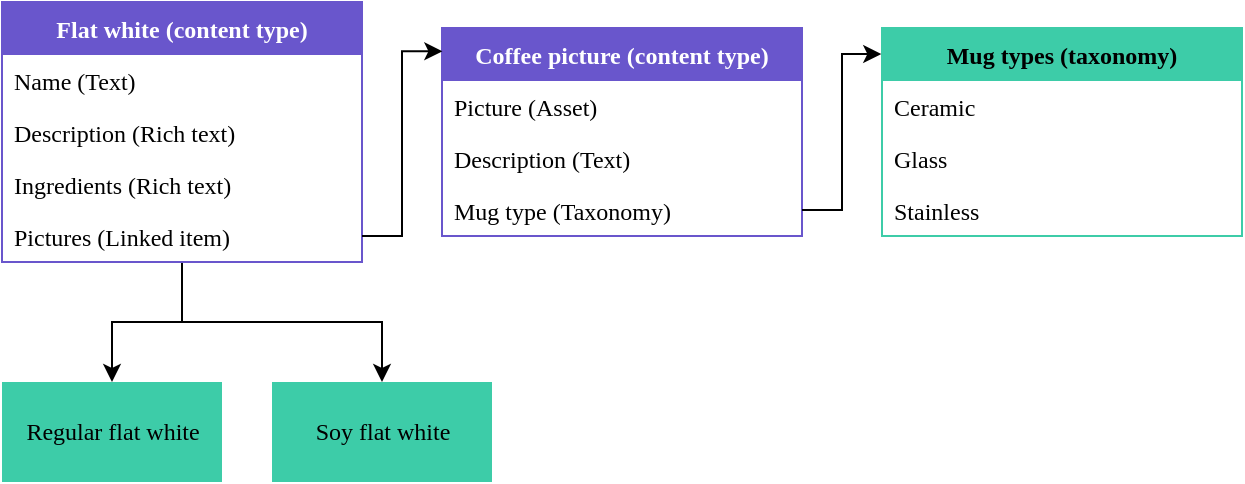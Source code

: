 <mxfile version="21.5.2" type="github">
  <diagram id="_sXCi1z4cA1q9kwr4DkR" name="Page-1">
    <mxGraphModel dx="1434" dy="771" grid="1" gridSize="10" guides="1" tooltips="1" connect="1" arrows="1" fold="0" page="1" pageScale="1" pageWidth="850" pageHeight="1100" math="0" shadow="0">
      <root>
        <mxCell id="0" />
        <mxCell id="1" parent="0" />
        <mxCell id="ZBleFuAd3CNE3qXkMN6L-1" style="edgeStyle=orthogonalEdgeStyle;rounded=0;orthogonalLoop=1;jettySize=auto;html=1;entryX=0.5;entryY=0;entryDx=0;entryDy=0;fontFamily=Work Sans;fontSource=https%3A%2F%2Ffonts.googleapis.com%2Fcss%3Ffamily%3DWork%2BSans;" parent="1" source="ZBleFuAd3CNE3qXkMN6L-3" target="ZBleFuAd3CNE3qXkMN6L-16" edge="1">
          <mxGeometry relative="1" as="geometry" />
        </mxCell>
        <mxCell id="ZBleFuAd3CNE3qXkMN6L-2" style="edgeStyle=orthogonalEdgeStyle;rounded=0;orthogonalLoop=1;jettySize=auto;html=1;entryX=0.5;entryY=0;entryDx=0;entryDy=0;fontFamily=Work Sans;fontSource=https%3A%2F%2Ffonts.googleapis.com%2Fcss%3Ffamily%3DWork%2BSans;" parent="1" source="ZBleFuAd3CNE3qXkMN6L-3" target="ZBleFuAd3CNE3qXkMN6L-17" edge="1">
          <mxGeometry relative="1" as="geometry" />
        </mxCell>
        <mxCell id="ZBleFuAd3CNE3qXkMN6L-3" value="Flat white (content type)" style="swimlane;fontStyle=1;childLayout=stackLayout;horizontal=1;startSize=26;fillColor=#6956CC;horizontalStack=0;resizeParent=1;resizeParentMax=0;resizeLast=0;collapsible=1;marginBottom=0;strokeColor=#6956CC;fontFamily=Work Sans;fontSource=https%3A%2F%2Ffonts.googleapis.com%2Fcss%3Ffamily%3DWork%2BSans;fontColor=#FFFFFF;" parent="1" vertex="1">
          <mxGeometry x="10" y="10" width="180" height="130" as="geometry" />
        </mxCell>
        <mxCell id="ZBleFuAd3CNE3qXkMN6L-4" value="Name (Text)" style="text;strokeColor=none;fillColor=none;align=left;verticalAlign=top;spacingLeft=4;spacingRight=4;overflow=hidden;rotatable=0;points=[[0,0.5],[1,0.5]];portConstraint=eastwest;fontFamily=Work Sans;fontSource=https%3A%2F%2Ffonts.googleapis.com%2Fcss%3Ffamily%3DWork%2BSans;" parent="ZBleFuAd3CNE3qXkMN6L-3" vertex="1">
          <mxGeometry y="26" width="180" height="26" as="geometry" />
        </mxCell>
        <mxCell id="ZBleFuAd3CNE3qXkMN6L-5" value="Description (Rich text)" style="text;strokeColor=none;fillColor=none;align=left;verticalAlign=top;spacingLeft=4;spacingRight=4;overflow=hidden;rotatable=0;points=[[0,0.5],[1,0.5]];portConstraint=eastwest;fontFamily=Work Sans;fontSource=https%3A%2F%2Ffonts.googleapis.com%2Fcss%3Ffamily%3DWork%2BSans;" parent="ZBleFuAd3CNE3qXkMN6L-3" vertex="1">
          <mxGeometry y="52" width="180" height="26" as="geometry" />
        </mxCell>
        <mxCell id="ZBleFuAd3CNE3qXkMN6L-6" value="Ingredients (Rich text)" style="text;strokeColor=none;fillColor=none;align=left;verticalAlign=top;spacingLeft=4;spacingRight=4;overflow=hidden;rotatable=0;points=[[0,0.5],[1,0.5]];portConstraint=eastwest;fontFamily=Work Sans;fontSource=https%3A%2F%2Ffonts.googleapis.com%2Fcss%3Ffamily%3DWork%2BSans;" parent="ZBleFuAd3CNE3qXkMN6L-3" vertex="1">
          <mxGeometry y="78" width="180" height="26" as="geometry" />
        </mxCell>
        <mxCell id="ZBleFuAd3CNE3qXkMN6L-7" value="Pictures (Linked item)" style="text;strokeColor=none;fillColor=none;align=left;verticalAlign=top;spacingLeft=4;spacingRight=4;overflow=hidden;rotatable=0;points=[[0,0.5],[1,0.5]];portConstraint=eastwest;fontFamily=Work Sans;fontSource=https%3A%2F%2Ffonts.googleapis.com%2Fcss%3Ffamily%3DWork%2BSans;" parent="ZBleFuAd3CNE3qXkMN6L-3" vertex="1">
          <mxGeometry y="104" width="180" height="26" as="geometry" />
        </mxCell>
        <mxCell id="ZBleFuAd3CNE3qXkMN6L-8" value="Coffee picture (content type)" style="swimlane;fontStyle=1;childLayout=stackLayout;horizontal=1;startSize=26;fillColor=#6956CC;horizontalStack=0;resizeParent=1;resizeParentMax=0;resizeLast=0;collapsible=1;marginBottom=0;strokeColor=#6956CC;fontFamily=Work Sans;fontSource=https%3A%2F%2Ffonts.googleapis.com%2Fcss%3Ffamily%3DWork%2BSans;fontColor=#FFFFFF;" parent="1" vertex="1">
          <mxGeometry x="230" y="23" width="180" height="104" as="geometry" />
        </mxCell>
        <mxCell id="ZBleFuAd3CNE3qXkMN6L-9" value="Picture (Asset)" style="text;strokeColor=none;fillColor=none;align=left;verticalAlign=top;spacingLeft=4;spacingRight=4;overflow=hidden;rotatable=0;points=[[0,0.5],[1,0.5]];portConstraint=eastwest;fontFamily=Work Sans;fontSource=https%3A%2F%2Ffonts.googleapis.com%2Fcss%3Ffamily%3DWork%2BSans;" parent="ZBleFuAd3CNE3qXkMN6L-8" vertex="1">
          <mxGeometry y="26" width="180" height="26" as="geometry" />
        </mxCell>
        <mxCell id="ZBleFuAd3CNE3qXkMN6L-10" value="Description (Text)" style="text;strokeColor=none;fillColor=none;align=left;verticalAlign=top;spacingLeft=4;spacingRight=4;overflow=hidden;rotatable=0;points=[[0,0.5],[1,0.5]];portConstraint=eastwest;fontFamily=Work Sans;fontSource=https%3A%2F%2Ffonts.googleapis.com%2Fcss%3Ffamily%3DWork%2BSans;" parent="ZBleFuAd3CNE3qXkMN6L-8" vertex="1">
          <mxGeometry y="52" width="180" height="26" as="geometry" />
        </mxCell>
        <mxCell id="ZBleFuAd3CNE3qXkMN6L-11" value="Mug type (Taxonomy)" style="text;strokeColor=none;fillColor=none;align=left;verticalAlign=top;spacingLeft=4;spacingRight=4;overflow=hidden;rotatable=0;points=[[0,0.5],[1,0.5]];portConstraint=eastwest;fontFamily=Work Sans;fontSource=https%3A%2F%2Ffonts.googleapis.com%2Fcss%3Ffamily%3DWork%2BSans;" parent="ZBleFuAd3CNE3qXkMN6L-8" vertex="1">
          <mxGeometry y="78" width="180" height="26" as="geometry" />
        </mxCell>
        <mxCell id="ZBleFuAd3CNE3qXkMN6L-12" value="Mug types (taxonomy)" style="swimlane;fontStyle=1;childLayout=stackLayout;horizontal=1;startSize=26;fillColor=#3dcca8;horizontalStack=0;resizeParent=1;resizeParentMax=0;resizeLast=0;collapsible=1;marginBottom=0;strokeColor=#3DCCA8;swimlaneLine=1;fontFamily=Work Sans;fontSource=https%3A%2F%2Ffonts.googleapis.com%2Fcss%3Ffamily%3DWork%2BSans;fontColor=#000000;" parent="1" vertex="1">
          <mxGeometry x="450" y="23" width="180" height="104" as="geometry" />
        </mxCell>
        <mxCell id="ZBleFuAd3CNE3qXkMN6L-13" value="Ceramic" style="text;strokeColor=none;fillColor=none;align=left;verticalAlign=top;spacingLeft=4;spacingRight=4;overflow=hidden;rotatable=0;points=[[0,0.5],[1,0.5]];portConstraint=eastwest;fontFamily=Work Sans;fontSource=https%3A%2F%2Ffonts.googleapis.com%2Fcss%3Ffamily%3DWork%2BSans;" parent="ZBleFuAd3CNE3qXkMN6L-12" vertex="1">
          <mxGeometry y="26" width="180" height="26" as="geometry" />
        </mxCell>
        <mxCell id="ZBleFuAd3CNE3qXkMN6L-14" value="Glass" style="text;strokeColor=none;fillColor=none;align=left;verticalAlign=top;spacingLeft=4;spacingRight=4;overflow=hidden;rotatable=0;points=[[0,0.5],[1,0.5]];portConstraint=eastwest;fontFamily=Work Sans;fontSource=https%3A%2F%2Ffonts.googleapis.com%2Fcss%3Ffamily%3DWork%2BSans;" parent="ZBleFuAd3CNE3qXkMN6L-12" vertex="1">
          <mxGeometry y="52" width="180" height="26" as="geometry" />
        </mxCell>
        <mxCell id="ZBleFuAd3CNE3qXkMN6L-15" value="Stainless" style="text;strokeColor=none;fillColor=none;align=left;verticalAlign=top;spacingLeft=4;spacingRight=4;overflow=hidden;rotatable=0;points=[[0,0.5],[1,0.5]];portConstraint=eastwest;fontFamily=Work Sans;fontSource=https%3A%2F%2Ffonts.googleapis.com%2Fcss%3Ffamily%3DWork%2BSans;" parent="ZBleFuAd3CNE3qXkMN6L-12" vertex="1">
          <mxGeometry y="78" width="180" height="26" as="geometry" />
        </mxCell>
        <mxCell id="ZBleFuAd3CNE3qXkMN6L-16" value="Regular flat white" style="html=1;fillColor=#3DCCA8;strokeColor=none;fontFamily=Work Sans;fontSource=https%3A%2F%2Ffonts.googleapis.com%2Fcss%3Ffamily%3DWork%2BSans;" parent="1" vertex="1">
          <mxGeometry x="10" y="200" width="110" height="50" as="geometry" />
        </mxCell>
        <mxCell id="ZBleFuAd3CNE3qXkMN6L-17" value="Soy flat white" style="html=1;fillColor=#3DCCA8;strokeColor=none;fontFamily=Work Sans;fontSource=https%3A%2F%2Ffonts.googleapis.com%2Fcss%3Ffamily%3DWork%2BSans;" parent="1" vertex="1">
          <mxGeometry x="145" y="200" width="110" height="50" as="geometry" />
        </mxCell>
        <mxCell id="ZBleFuAd3CNE3qXkMN6L-18" style="edgeStyle=orthogonalEdgeStyle;rounded=0;orthogonalLoop=1;jettySize=auto;html=1;entryX=0.001;entryY=0.112;entryDx=0;entryDy=0;entryPerimeter=0;fontFamily=Work Sans;fontSource=https%3A%2F%2Ffonts.googleapis.com%2Fcss%3Ffamily%3DWork%2BSans;" parent="1" source="ZBleFuAd3CNE3qXkMN6L-7" target="ZBleFuAd3CNE3qXkMN6L-8" edge="1">
          <mxGeometry relative="1" as="geometry" />
        </mxCell>
        <mxCell id="ZBleFuAd3CNE3qXkMN6L-19" style="edgeStyle=orthogonalEdgeStyle;rounded=0;orthogonalLoop=1;jettySize=auto;html=1;entryX=-0.002;entryY=0.125;entryDx=0;entryDy=0;entryPerimeter=0;fontFamily=Work Sans;fontSource=https%3A%2F%2Ffonts.googleapis.com%2Fcss%3Ffamily%3DWork%2BSans;" parent="1" source="ZBleFuAd3CNE3qXkMN6L-11" target="ZBleFuAd3CNE3qXkMN6L-12" edge="1">
          <mxGeometry relative="1" as="geometry" />
        </mxCell>
      </root>
    </mxGraphModel>
  </diagram>
</mxfile>
